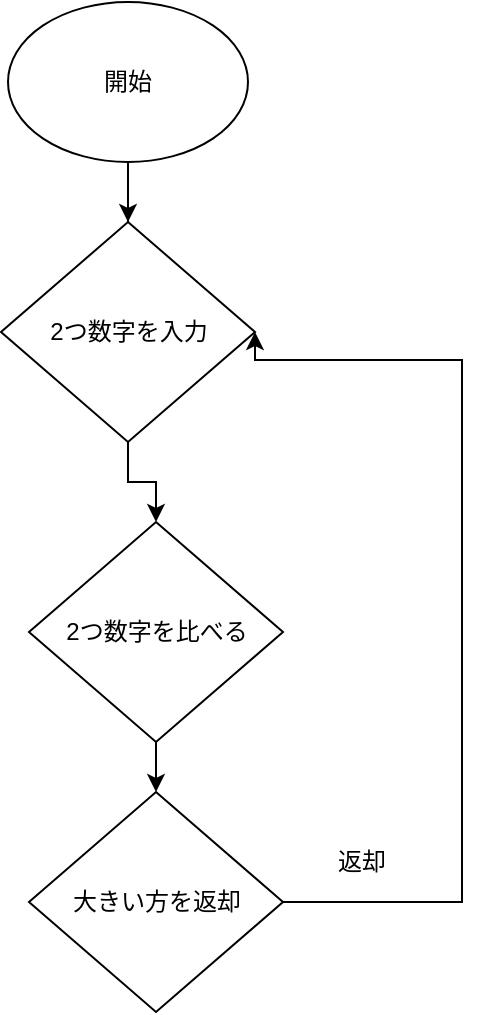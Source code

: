<mxfile version="11.3.0" type="github" pages="1"><diagram id="uKonFKe3oL0xxxHAgDh9" name="Page-1"><mxGraphModel dx="858" dy="419" grid="1" gridSize="10" guides="1" tooltips="1" connect="1" arrows="1" fold="1" page="1" pageScale="1" pageWidth="827" pageHeight="1169" math="0" shadow="0"><root><mxCell id="0"/><mxCell id="1" parent="0"/><mxCell id="Y1KuCvGGB5G07oYM28bc-4" value="" style="edgeStyle=orthogonalEdgeStyle;rounded=0;orthogonalLoop=1;jettySize=auto;html=1;" edge="1" parent="1" source="Y1KuCvGGB5G07oYM28bc-6"><mxGeometry relative="1" as="geometry"><mxPoint x="353" y="180" as="targetPoint"/></mxGeometry></mxCell><mxCell id="Y1KuCvGGB5G07oYM28bc-2" value="開始" style="ellipse;whiteSpace=wrap;html=1;" vertex="1" parent="1"><mxGeometry x="293" y="20" width="120" height="80" as="geometry"/></mxCell><mxCell id="Y1KuCvGGB5G07oYM28bc-8" value="" style="edgeStyle=orthogonalEdgeStyle;rounded=0;orthogonalLoop=1;jettySize=auto;html=1;" edge="1" parent="1" source="Y1KuCvGGB5G07oYM28bc-6" target="Y1KuCvGGB5G07oYM28bc-7"><mxGeometry relative="1" as="geometry"/></mxCell><mxCell id="Y1KuCvGGB5G07oYM28bc-13" value="" style="edgeStyle=orthogonalEdgeStyle;rounded=0;orthogonalLoop=1;jettySize=auto;html=1;" edge="1" parent="1" source="Y1KuCvGGB5G07oYM28bc-7" target="Y1KuCvGGB5G07oYM28bc-12"><mxGeometry relative="1" as="geometry"/></mxCell><mxCell id="Y1KuCvGGB5G07oYM28bc-7" value="2つ数字を比べる" style="rhombus;whiteSpace=wrap;html=1;" vertex="1" parent="1"><mxGeometry x="303.5" y="280" width="127" height="110" as="geometry"/></mxCell><mxCell id="Y1KuCvGGB5G07oYM28bc-15" value="" style="edgeStyle=orthogonalEdgeStyle;rounded=0;orthogonalLoop=1;jettySize=auto;html=1;entryX=1;entryY=0.5;entryDx=0;entryDy=0;" edge="1" parent="1" source="Y1KuCvGGB5G07oYM28bc-12" target="Y1KuCvGGB5G07oYM28bc-6"><mxGeometry relative="1" as="geometry"><mxPoint x="511" y="190" as="targetPoint"/><Array as="points"><mxPoint x="520" y="470"/><mxPoint x="520" y="199"/></Array></mxGeometry></mxCell><mxCell id="Y1KuCvGGB5G07oYM28bc-12" value="大きい方を返却" style="rhombus;whiteSpace=wrap;html=1;" vertex="1" parent="1"><mxGeometry x="303.5" y="415" width="127" height="110" as="geometry"/></mxCell><mxCell id="Y1KuCvGGB5G07oYM28bc-6" value="2つ数字を入力" style="rhombus;whiteSpace=wrap;html=1;" vertex="1" parent="1"><mxGeometry x="289.5" y="130" width="127" height="110" as="geometry"/></mxCell><mxCell id="Y1KuCvGGB5G07oYM28bc-9" value="" style="edgeStyle=orthogonalEdgeStyle;rounded=0;orthogonalLoop=1;jettySize=auto;html=1;" edge="1" parent="1" source="Y1KuCvGGB5G07oYM28bc-2" target="Y1KuCvGGB5G07oYM28bc-6"><mxGeometry relative="1" as="geometry"><mxPoint x="353" y="100" as="sourcePoint"/><mxPoint x="353" y="180" as="targetPoint"/></mxGeometry></mxCell><mxCell id="Y1KuCvGGB5G07oYM28bc-16" value="返却" style="text;html=1;strokeColor=none;fillColor=none;align=center;verticalAlign=middle;whiteSpace=wrap;rounded=0;" vertex="1" parent="1"><mxGeometry x="450" y="440" width="40" height="20" as="geometry"/></mxCell></root></mxGraphModel></diagram></mxfile>